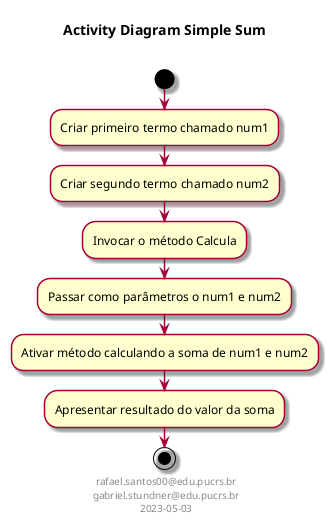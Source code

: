 @startuml

skin rose

title Activity Diagram Simple Sum \n

start

:Criar primeiro termo chamado num1;
:Criar segundo termo chamado num2;
:Invocar o método Calcula;
:Passar como parâmetros o num1 e num2;
:Ativar método calculando a soma de num1 e num2;
:Apresentar resultado do valor da soma; 

stop

footer
  rafael.santos00@edu.pucrs.br
  gabriel.stundner@edu.pucrs.br
  2023-05-03
end footer

@enduml
